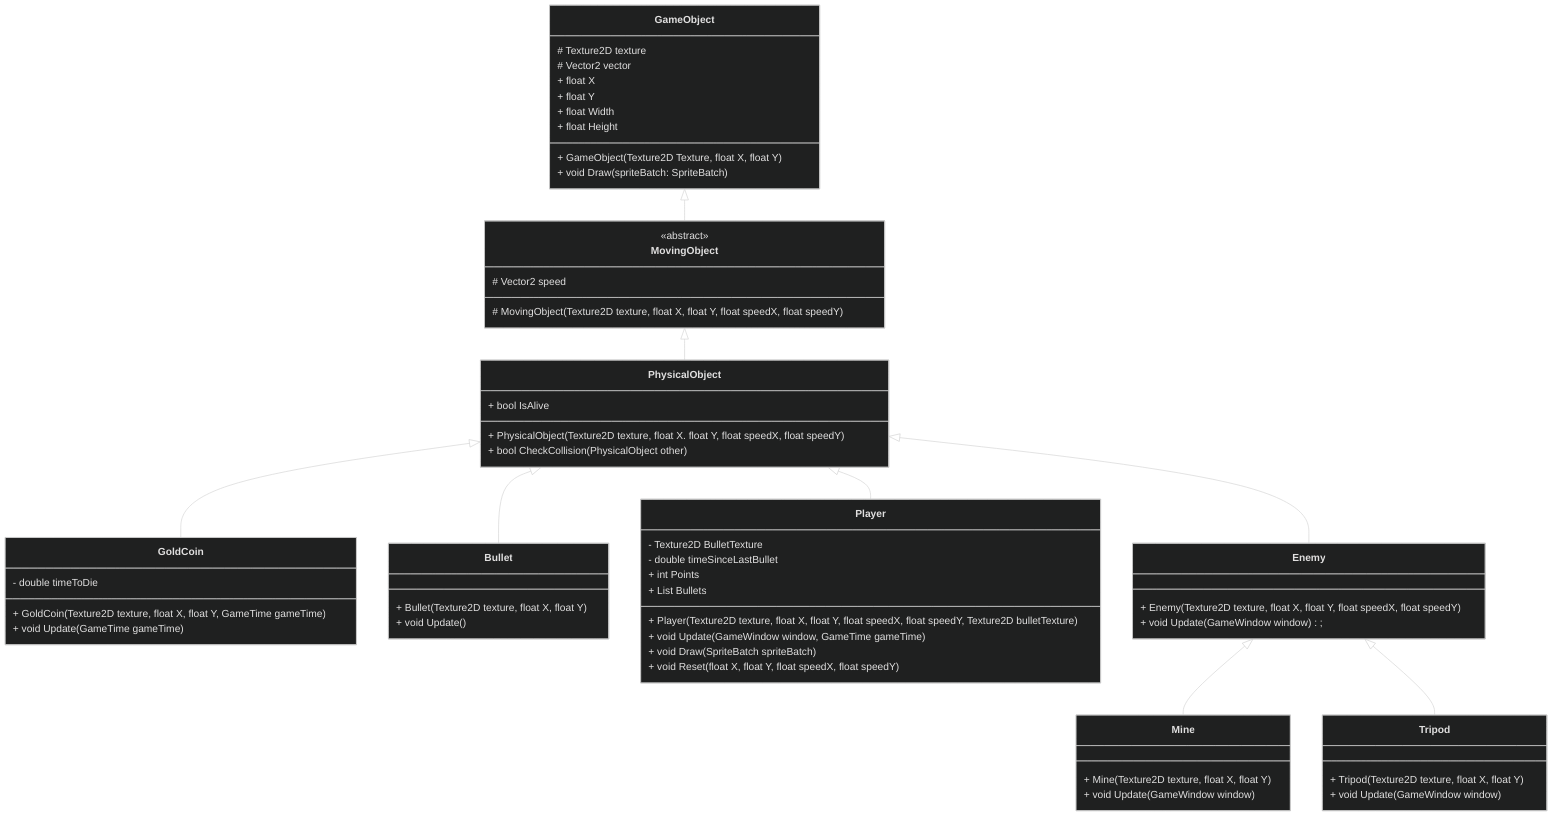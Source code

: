 %%{
  init: {
    'theme': 'dark'
  }
}%%
classDiagram
    class GameObject {
        # Texture2D texture
        # Vector2 vector
        + float X
        + float Y
        + float Width
        + float Height
        + GameObject(Texture2D Texture, float X, float Y)
        + void Draw(spriteBatch: SpriteBatch)
    }

    class MovingObject {
        <<abstract>>
        # Vector2 speed
        # MovingObject(Texture2D texture, float X, float Y, float speedX, float speedY)
    }

    class PhysicalObject {
        + bool IsAlive
        + PhysicalObject(Texture2D texture, float X. float Y, float speedX, float speedY)
        + bool CheckCollision(PhysicalObject other)
    }

    class GoldCoin {
        - double timeToDie
        + GoldCoin(Texture2D texture, float X, float Y, GameTime gameTime)
        + void Update(GameTime gameTime)
    }
    
    class Bullet {
        + Bullet(Texture2D texture, float X, float Y)
        + void Update()
    }

    class Player {
        - Texture2D BulletTexture
        - double timeSinceLastBullet
        + int Points
        + List<Bullet> Bullets
        + Player(Texture2D texture, float X, float Y, float speedX, float speedY, Texture2D bulletTexture)
        + void Update(GameWindow window, GameTime gameTime)
        + void Draw(SpriteBatch spriteBatch)
        + void Reset(float X, float Y, float speedX, float speedY)
    }

    class Enemy {
        + Enemy(Texture2D texture, float X, float Y, float speedX, float speedY)
        + void Update(GameWindow window);
    }

    class Mine {
        + Mine(Texture2D texture, float X, float Y)
        + void Update(GameWindow window)
    }

    class Tripod {
        + Tripod(Texture2D texture, float X, float Y)
        + void Update(GameWindow window)
    }

    GameObject <|-- MovingObject
    MovingObject <|-- PhysicalObject
    PhysicalObject <|--  GoldCoin 
    PhysicalObject <|--  Player 
    PhysicalObject <|--  Bullet 
    PhysicalObject <|--  Enemy 
    Enemy <|-- Mine
    Enemy <|-- Tripod